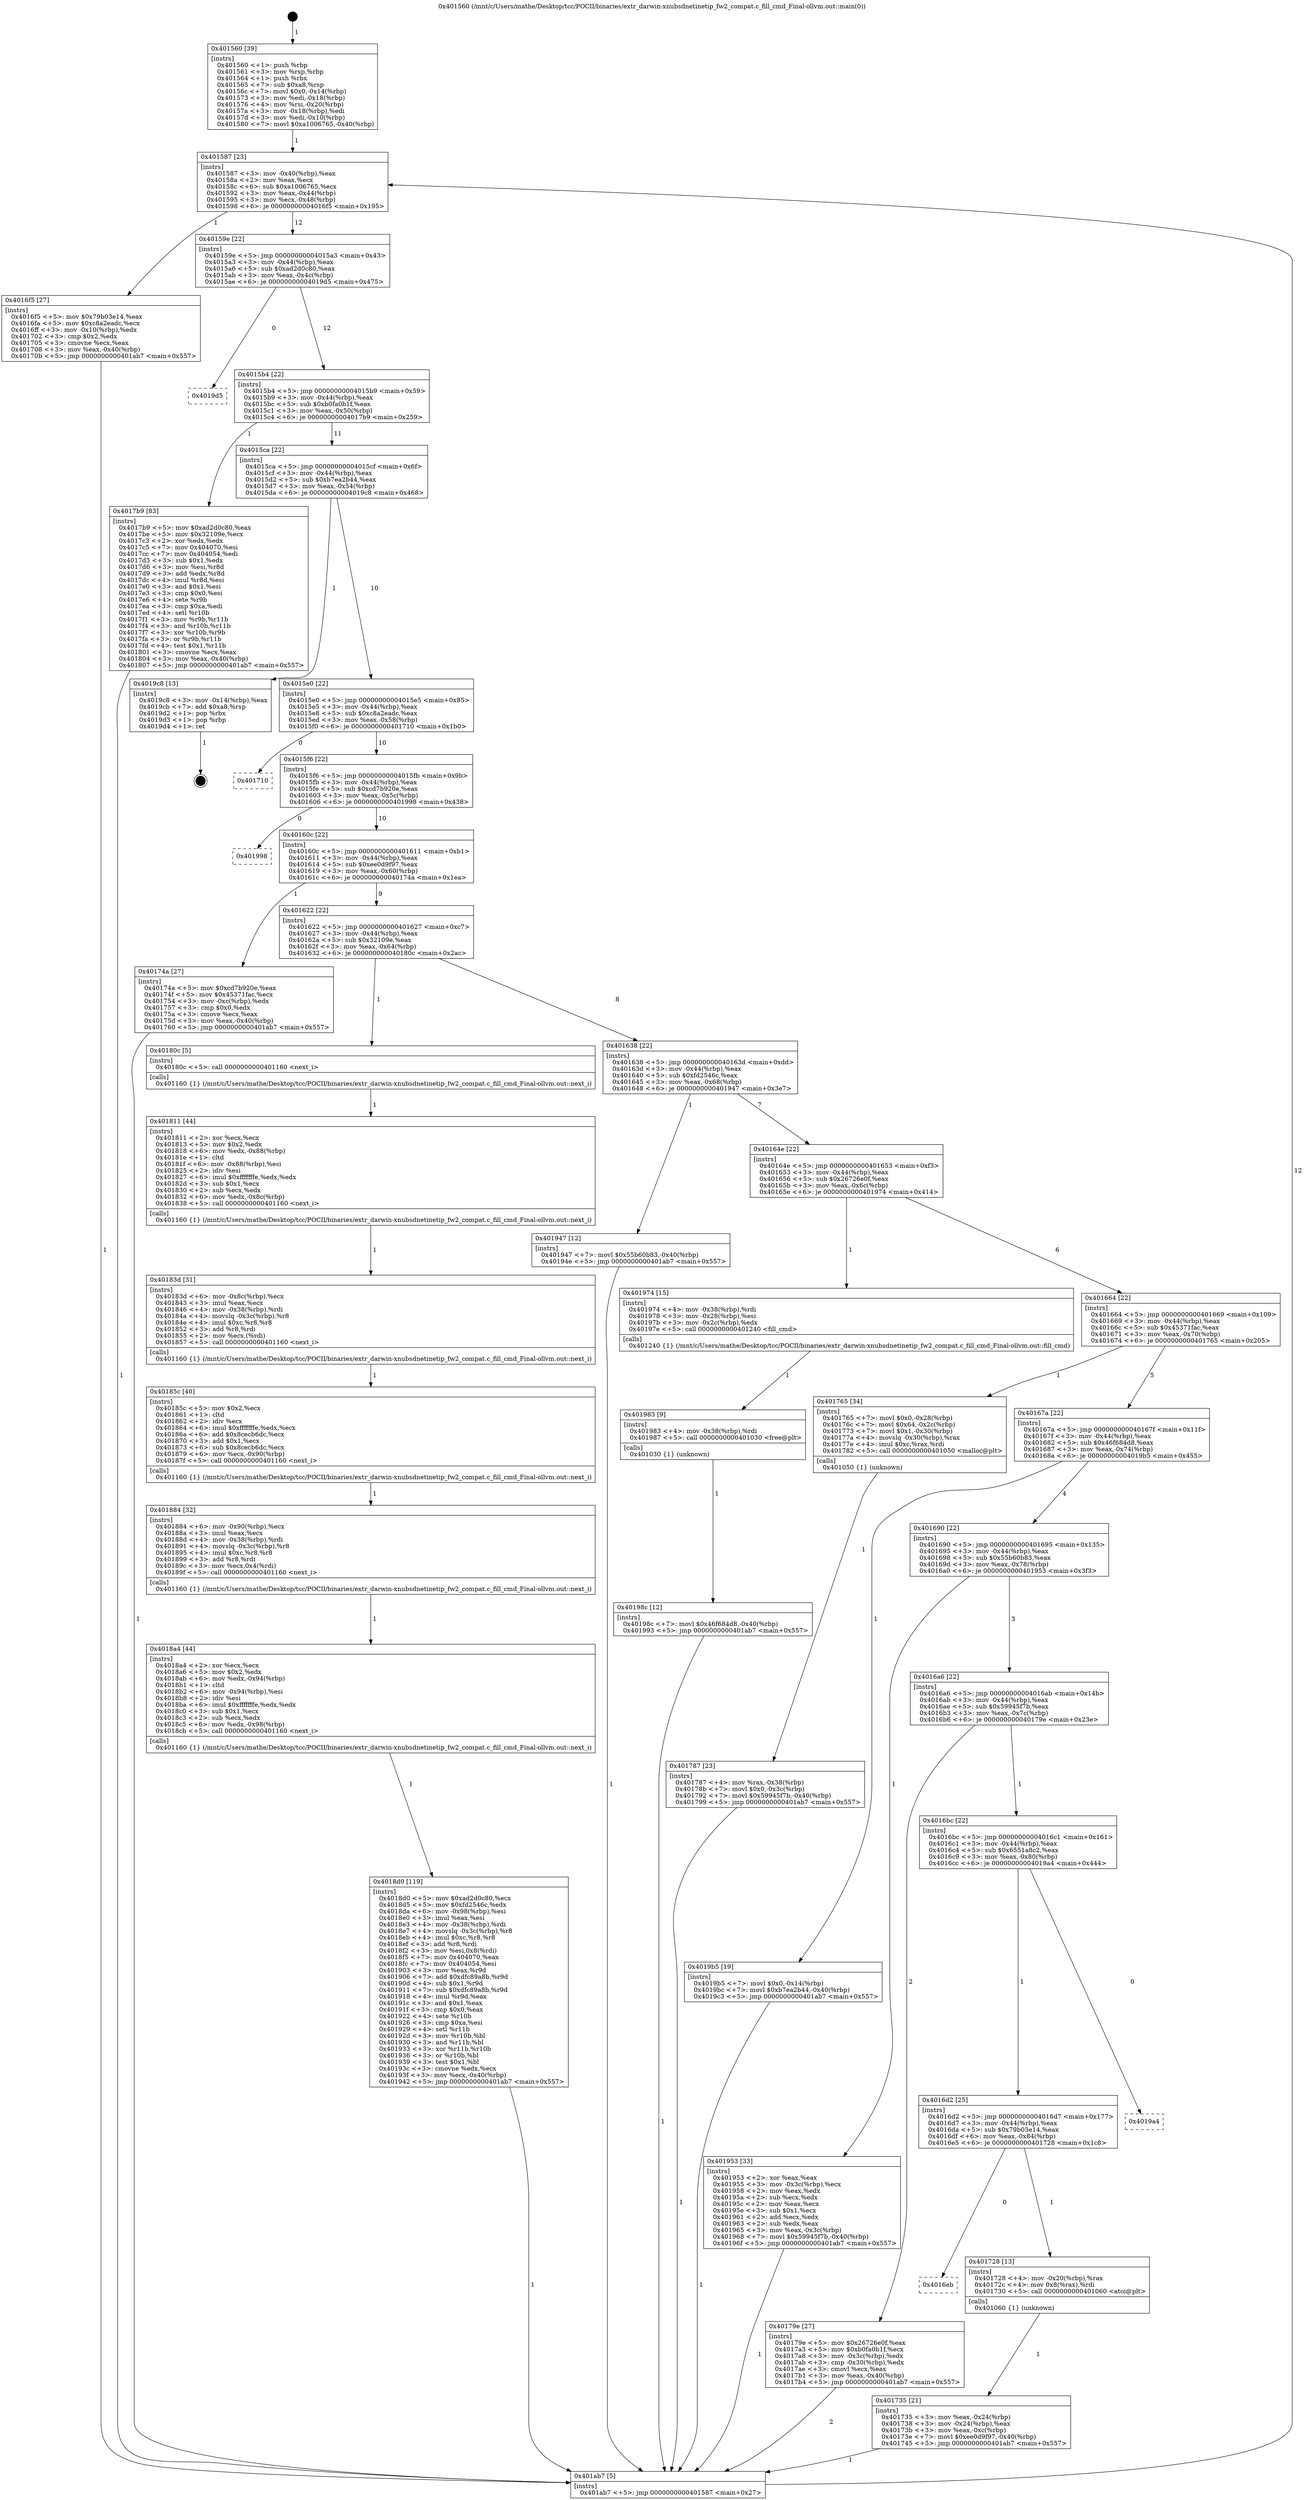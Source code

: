 digraph "0x401560" {
  label = "0x401560 (/mnt/c/Users/mathe/Desktop/tcc/POCII/binaries/extr_darwin-xnubsdnetinetip_fw2_compat.c_fill_cmd_Final-ollvm.out::main(0))"
  labelloc = "t"
  node[shape=record]

  Entry [label="",width=0.3,height=0.3,shape=circle,fillcolor=black,style=filled]
  "0x401587" [label="{
     0x401587 [23]\l
     | [instrs]\l
     &nbsp;&nbsp;0x401587 \<+3\>: mov -0x40(%rbp),%eax\l
     &nbsp;&nbsp;0x40158a \<+2\>: mov %eax,%ecx\l
     &nbsp;&nbsp;0x40158c \<+6\>: sub $0xa1006765,%ecx\l
     &nbsp;&nbsp;0x401592 \<+3\>: mov %eax,-0x44(%rbp)\l
     &nbsp;&nbsp;0x401595 \<+3\>: mov %ecx,-0x48(%rbp)\l
     &nbsp;&nbsp;0x401598 \<+6\>: je 00000000004016f5 \<main+0x195\>\l
  }"]
  "0x4016f5" [label="{
     0x4016f5 [27]\l
     | [instrs]\l
     &nbsp;&nbsp;0x4016f5 \<+5\>: mov $0x79b03e14,%eax\l
     &nbsp;&nbsp;0x4016fa \<+5\>: mov $0xc8a2eadc,%ecx\l
     &nbsp;&nbsp;0x4016ff \<+3\>: mov -0x10(%rbp),%edx\l
     &nbsp;&nbsp;0x401702 \<+3\>: cmp $0x2,%edx\l
     &nbsp;&nbsp;0x401705 \<+3\>: cmovne %ecx,%eax\l
     &nbsp;&nbsp;0x401708 \<+3\>: mov %eax,-0x40(%rbp)\l
     &nbsp;&nbsp;0x40170b \<+5\>: jmp 0000000000401ab7 \<main+0x557\>\l
  }"]
  "0x40159e" [label="{
     0x40159e [22]\l
     | [instrs]\l
     &nbsp;&nbsp;0x40159e \<+5\>: jmp 00000000004015a3 \<main+0x43\>\l
     &nbsp;&nbsp;0x4015a3 \<+3\>: mov -0x44(%rbp),%eax\l
     &nbsp;&nbsp;0x4015a6 \<+5\>: sub $0xad2d0c80,%eax\l
     &nbsp;&nbsp;0x4015ab \<+3\>: mov %eax,-0x4c(%rbp)\l
     &nbsp;&nbsp;0x4015ae \<+6\>: je 00000000004019d5 \<main+0x475\>\l
  }"]
  "0x401ab7" [label="{
     0x401ab7 [5]\l
     | [instrs]\l
     &nbsp;&nbsp;0x401ab7 \<+5\>: jmp 0000000000401587 \<main+0x27\>\l
  }"]
  "0x401560" [label="{
     0x401560 [39]\l
     | [instrs]\l
     &nbsp;&nbsp;0x401560 \<+1\>: push %rbp\l
     &nbsp;&nbsp;0x401561 \<+3\>: mov %rsp,%rbp\l
     &nbsp;&nbsp;0x401564 \<+1\>: push %rbx\l
     &nbsp;&nbsp;0x401565 \<+7\>: sub $0xa8,%rsp\l
     &nbsp;&nbsp;0x40156c \<+7\>: movl $0x0,-0x14(%rbp)\l
     &nbsp;&nbsp;0x401573 \<+3\>: mov %edi,-0x18(%rbp)\l
     &nbsp;&nbsp;0x401576 \<+4\>: mov %rsi,-0x20(%rbp)\l
     &nbsp;&nbsp;0x40157a \<+3\>: mov -0x18(%rbp),%edi\l
     &nbsp;&nbsp;0x40157d \<+3\>: mov %edi,-0x10(%rbp)\l
     &nbsp;&nbsp;0x401580 \<+7\>: movl $0xa1006765,-0x40(%rbp)\l
  }"]
  Exit [label="",width=0.3,height=0.3,shape=circle,fillcolor=black,style=filled,peripheries=2]
  "0x4019d5" [label="{
     0x4019d5\l
  }", style=dashed]
  "0x4015b4" [label="{
     0x4015b4 [22]\l
     | [instrs]\l
     &nbsp;&nbsp;0x4015b4 \<+5\>: jmp 00000000004015b9 \<main+0x59\>\l
     &nbsp;&nbsp;0x4015b9 \<+3\>: mov -0x44(%rbp),%eax\l
     &nbsp;&nbsp;0x4015bc \<+5\>: sub $0xb0fa0b1f,%eax\l
     &nbsp;&nbsp;0x4015c1 \<+3\>: mov %eax,-0x50(%rbp)\l
     &nbsp;&nbsp;0x4015c4 \<+6\>: je 00000000004017b9 \<main+0x259\>\l
  }"]
  "0x40198c" [label="{
     0x40198c [12]\l
     | [instrs]\l
     &nbsp;&nbsp;0x40198c \<+7\>: movl $0x46f684d8,-0x40(%rbp)\l
     &nbsp;&nbsp;0x401993 \<+5\>: jmp 0000000000401ab7 \<main+0x557\>\l
  }"]
  "0x4017b9" [label="{
     0x4017b9 [83]\l
     | [instrs]\l
     &nbsp;&nbsp;0x4017b9 \<+5\>: mov $0xad2d0c80,%eax\l
     &nbsp;&nbsp;0x4017be \<+5\>: mov $0x32109e,%ecx\l
     &nbsp;&nbsp;0x4017c3 \<+2\>: xor %edx,%edx\l
     &nbsp;&nbsp;0x4017c5 \<+7\>: mov 0x404070,%esi\l
     &nbsp;&nbsp;0x4017cc \<+7\>: mov 0x404054,%edi\l
     &nbsp;&nbsp;0x4017d3 \<+3\>: sub $0x1,%edx\l
     &nbsp;&nbsp;0x4017d6 \<+3\>: mov %esi,%r8d\l
     &nbsp;&nbsp;0x4017d9 \<+3\>: add %edx,%r8d\l
     &nbsp;&nbsp;0x4017dc \<+4\>: imul %r8d,%esi\l
     &nbsp;&nbsp;0x4017e0 \<+3\>: and $0x1,%esi\l
     &nbsp;&nbsp;0x4017e3 \<+3\>: cmp $0x0,%esi\l
     &nbsp;&nbsp;0x4017e6 \<+4\>: sete %r9b\l
     &nbsp;&nbsp;0x4017ea \<+3\>: cmp $0xa,%edi\l
     &nbsp;&nbsp;0x4017ed \<+4\>: setl %r10b\l
     &nbsp;&nbsp;0x4017f1 \<+3\>: mov %r9b,%r11b\l
     &nbsp;&nbsp;0x4017f4 \<+3\>: and %r10b,%r11b\l
     &nbsp;&nbsp;0x4017f7 \<+3\>: xor %r10b,%r9b\l
     &nbsp;&nbsp;0x4017fa \<+3\>: or %r9b,%r11b\l
     &nbsp;&nbsp;0x4017fd \<+4\>: test $0x1,%r11b\l
     &nbsp;&nbsp;0x401801 \<+3\>: cmovne %ecx,%eax\l
     &nbsp;&nbsp;0x401804 \<+3\>: mov %eax,-0x40(%rbp)\l
     &nbsp;&nbsp;0x401807 \<+5\>: jmp 0000000000401ab7 \<main+0x557\>\l
  }"]
  "0x4015ca" [label="{
     0x4015ca [22]\l
     | [instrs]\l
     &nbsp;&nbsp;0x4015ca \<+5\>: jmp 00000000004015cf \<main+0x6f\>\l
     &nbsp;&nbsp;0x4015cf \<+3\>: mov -0x44(%rbp),%eax\l
     &nbsp;&nbsp;0x4015d2 \<+5\>: sub $0xb7ea2b44,%eax\l
     &nbsp;&nbsp;0x4015d7 \<+3\>: mov %eax,-0x54(%rbp)\l
     &nbsp;&nbsp;0x4015da \<+6\>: je 00000000004019c8 \<main+0x468\>\l
  }"]
  "0x401983" [label="{
     0x401983 [9]\l
     | [instrs]\l
     &nbsp;&nbsp;0x401983 \<+4\>: mov -0x38(%rbp),%rdi\l
     &nbsp;&nbsp;0x401987 \<+5\>: call 0000000000401030 \<free@plt\>\l
     | [calls]\l
     &nbsp;&nbsp;0x401030 \{1\} (unknown)\l
  }"]
  "0x4019c8" [label="{
     0x4019c8 [13]\l
     | [instrs]\l
     &nbsp;&nbsp;0x4019c8 \<+3\>: mov -0x14(%rbp),%eax\l
     &nbsp;&nbsp;0x4019cb \<+7\>: add $0xa8,%rsp\l
     &nbsp;&nbsp;0x4019d2 \<+1\>: pop %rbx\l
     &nbsp;&nbsp;0x4019d3 \<+1\>: pop %rbp\l
     &nbsp;&nbsp;0x4019d4 \<+1\>: ret\l
  }"]
  "0x4015e0" [label="{
     0x4015e0 [22]\l
     | [instrs]\l
     &nbsp;&nbsp;0x4015e0 \<+5\>: jmp 00000000004015e5 \<main+0x85\>\l
     &nbsp;&nbsp;0x4015e5 \<+3\>: mov -0x44(%rbp),%eax\l
     &nbsp;&nbsp;0x4015e8 \<+5\>: sub $0xc8a2eadc,%eax\l
     &nbsp;&nbsp;0x4015ed \<+3\>: mov %eax,-0x58(%rbp)\l
     &nbsp;&nbsp;0x4015f0 \<+6\>: je 0000000000401710 \<main+0x1b0\>\l
  }"]
  "0x4018d0" [label="{
     0x4018d0 [119]\l
     | [instrs]\l
     &nbsp;&nbsp;0x4018d0 \<+5\>: mov $0xad2d0c80,%ecx\l
     &nbsp;&nbsp;0x4018d5 \<+5\>: mov $0xfd2546c,%edx\l
     &nbsp;&nbsp;0x4018da \<+6\>: mov -0x98(%rbp),%esi\l
     &nbsp;&nbsp;0x4018e0 \<+3\>: imul %eax,%esi\l
     &nbsp;&nbsp;0x4018e3 \<+4\>: mov -0x38(%rbp),%rdi\l
     &nbsp;&nbsp;0x4018e7 \<+4\>: movslq -0x3c(%rbp),%r8\l
     &nbsp;&nbsp;0x4018eb \<+4\>: imul $0xc,%r8,%r8\l
     &nbsp;&nbsp;0x4018ef \<+3\>: add %r8,%rdi\l
     &nbsp;&nbsp;0x4018f2 \<+3\>: mov %esi,0x8(%rdi)\l
     &nbsp;&nbsp;0x4018f5 \<+7\>: mov 0x404070,%eax\l
     &nbsp;&nbsp;0x4018fc \<+7\>: mov 0x404054,%esi\l
     &nbsp;&nbsp;0x401903 \<+3\>: mov %eax,%r9d\l
     &nbsp;&nbsp;0x401906 \<+7\>: add $0xdfc89a8b,%r9d\l
     &nbsp;&nbsp;0x40190d \<+4\>: sub $0x1,%r9d\l
     &nbsp;&nbsp;0x401911 \<+7\>: sub $0xdfc89a8b,%r9d\l
     &nbsp;&nbsp;0x401918 \<+4\>: imul %r9d,%eax\l
     &nbsp;&nbsp;0x40191c \<+3\>: and $0x1,%eax\l
     &nbsp;&nbsp;0x40191f \<+3\>: cmp $0x0,%eax\l
     &nbsp;&nbsp;0x401922 \<+4\>: sete %r10b\l
     &nbsp;&nbsp;0x401926 \<+3\>: cmp $0xa,%esi\l
     &nbsp;&nbsp;0x401929 \<+4\>: setl %r11b\l
     &nbsp;&nbsp;0x40192d \<+3\>: mov %r10b,%bl\l
     &nbsp;&nbsp;0x401930 \<+3\>: and %r11b,%bl\l
     &nbsp;&nbsp;0x401933 \<+3\>: xor %r11b,%r10b\l
     &nbsp;&nbsp;0x401936 \<+3\>: or %r10b,%bl\l
     &nbsp;&nbsp;0x401939 \<+3\>: test $0x1,%bl\l
     &nbsp;&nbsp;0x40193c \<+3\>: cmovne %edx,%ecx\l
     &nbsp;&nbsp;0x40193f \<+3\>: mov %ecx,-0x40(%rbp)\l
     &nbsp;&nbsp;0x401942 \<+5\>: jmp 0000000000401ab7 \<main+0x557\>\l
  }"]
  "0x401710" [label="{
     0x401710\l
  }", style=dashed]
  "0x4015f6" [label="{
     0x4015f6 [22]\l
     | [instrs]\l
     &nbsp;&nbsp;0x4015f6 \<+5\>: jmp 00000000004015fb \<main+0x9b\>\l
     &nbsp;&nbsp;0x4015fb \<+3\>: mov -0x44(%rbp),%eax\l
     &nbsp;&nbsp;0x4015fe \<+5\>: sub $0xcd7b920e,%eax\l
     &nbsp;&nbsp;0x401603 \<+3\>: mov %eax,-0x5c(%rbp)\l
     &nbsp;&nbsp;0x401606 \<+6\>: je 0000000000401998 \<main+0x438\>\l
  }"]
  "0x4018a4" [label="{
     0x4018a4 [44]\l
     | [instrs]\l
     &nbsp;&nbsp;0x4018a4 \<+2\>: xor %ecx,%ecx\l
     &nbsp;&nbsp;0x4018a6 \<+5\>: mov $0x2,%edx\l
     &nbsp;&nbsp;0x4018ab \<+6\>: mov %edx,-0x94(%rbp)\l
     &nbsp;&nbsp;0x4018b1 \<+1\>: cltd\l
     &nbsp;&nbsp;0x4018b2 \<+6\>: mov -0x94(%rbp),%esi\l
     &nbsp;&nbsp;0x4018b8 \<+2\>: idiv %esi\l
     &nbsp;&nbsp;0x4018ba \<+6\>: imul $0xfffffffe,%edx,%edx\l
     &nbsp;&nbsp;0x4018c0 \<+3\>: sub $0x1,%ecx\l
     &nbsp;&nbsp;0x4018c3 \<+2\>: sub %ecx,%edx\l
     &nbsp;&nbsp;0x4018c5 \<+6\>: mov %edx,-0x98(%rbp)\l
     &nbsp;&nbsp;0x4018cb \<+5\>: call 0000000000401160 \<next_i\>\l
     | [calls]\l
     &nbsp;&nbsp;0x401160 \{1\} (/mnt/c/Users/mathe/Desktop/tcc/POCII/binaries/extr_darwin-xnubsdnetinetip_fw2_compat.c_fill_cmd_Final-ollvm.out::next_i)\l
  }"]
  "0x401998" [label="{
     0x401998\l
  }", style=dashed]
  "0x40160c" [label="{
     0x40160c [22]\l
     | [instrs]\l
     &nbsp;&nbsp;0x40160c \<+5\>: jmp 0000000000401611 \<main+0xb1\>\l
     &nbsp;&nbsp;0x401611 \<+3\>: mov -0x44(%rbp),%eax\l
     &nbsp;&nbsp;0x401614 \<+5\>: sub $0xee0d9f97,%eax\l
     &nbsp;&nbsp;0x401619 \<+3\>: mov %eax,-0x60(%rbp)\l
     &nbsp;&nbsp;0x40161c \<+6\>: je 000000000040174a \<main+0x1ea\>\l
  }"]
  "0x401884" [label="{
     0x401884 [32]\l
     | [instrs]\l
     &nbsp;&nbsp;0x401884 \<+6\>: mov -0x90(%rbp),%ecx\l
     &nbsp;&nbsp;0x40188a \<+3\>: imul %eax,%ecx\l
     &nbsp;&nbsp;0x40188d \<+4\>: mov -0x38(%rbp),%rdi\l
     &nbsp;&nbsp;0x401891 \<+4\>: movslq -0x3c(%rbp),%r8\l
     &nbsp;&nbsp;0x401895 \<+4\>: imul $0xc,%r8,%r8\l
     &nbsp;&nbsp;0x401899 \<+3\>: add %r8,%rdi\l
     &nbsp;&nbsp;0x40189c \<+3\>: mov %ecx,0x4(%rdi)\l
     &nbsp;&nbsp;0x40189f \<+5\>: call 0000000000401160 \<next_i\>\l
     | [calls]\l
     &nbsp;&nbsp;0x401160 \{1\} (/mnt/c/Users/mathe/Desktop/tcc/POCII/binaries/extr_darwin-xnubsdnetinetip_fw2_compat.c_fill_cmd_Final-ollvm.out::next_i)\l
  }"]
  "0x40174a" [label="{
     0x40174a [27]\l
     | [instrs]\l
     &nbsp;&nbsp;0x40174a \<+5\>: mov $0xcd7b920e,%eax\l
     &nbsp;&nbsp;0x40174f \<+5\>: mov $0x45371fac,%ecx\l
     &nbsp;&nbsp;0x401754 \<+3\>: mov -0xc(%rbp),%edx\l
     &nbsp;&nbsp;0x401757 \<+3\>: cmp $0x0,%edx\l
     &nbsp;&nbsp;0x40175a \<+3\>: cmove %ecx,%eax\l
     &nbsp;&nbsp;0x40175d \<+3\>: mov %eax,-0x40(%rbp)\l
     &nbsp;&nbsp;0x401760 \<+5\>: jmp 0000000000401ab7 \<main+0x557\>\l
  }"]
  "0x401622" [label="{
     0x401622 [22]\l
     | [instrs]\l
     &nbsp;&nbsp;0x401622 \<+5\>: jmp 0000000000401627 \<main+0xc7\>\l
     &nbsp;&nbsp;0x401627 \<+3\>: mov -0x44(%rbp),%eax\l
     &nbsp;&nbsp;0x40162a \<+5\>: sub $0x32109e,%eax\l
     &nbsp;&nbsp;0x40162f \<+3\>: mov %eax,-0x64(%rbp)\l
     &nbsp;&nbsp;0x401632 \<+6\>: je 000000000040180c \<main+0x2ac\>\l
  }"]
  "0x40185c" [label="{
     0x40185c [40]\l
     | [instrs]\l
     &nbsp;&nbsp;0x40185c \<+5\>: mov $0x2,%ecx\l
     &nbsp;&nbsp;0x401861 \<+1\>: cltd\l
     &nbsp;&nbsp;0x401862 \<+2\>: idiv %ecx\l
     &nbsp;&nbsp;0x401864 \<+6\>: imul $0xfffffffe,%edx,%ecx\l
     &nbsp;&nbsp;0x40186a \<+6\>: add $0x8cecb6dc,%ecx\l
     &nbsp;&nbsp;0x401870 \<+3\>: add $0x1,%ecx\l
     &nbsp;&nbsp;0x401873 \<+6\>: sub $0x8cecb6dc,%ecx\l
     &nbsp;&nbsp;0x401879 \<+6\>: mov %ecx,-0x90(%rbp)\l
     &nbsp;&nbsp;0x40187f \<+5\>: call 0000000000401160 \<next_i\>\l
     | [calls]\l
     &nbsp;&nbsp;0x401160 \{1\} (/mnt/c/Users/mathe/Desktop/tcc/POCII/binaries/extr_darwin-xnubsdnetinetip_fw2_compat.c_fill_cmd_Final-ollvm.out::next_i)\l
  }"]
  "0x40180c" [label="{
     0x40180c [5]\l
     | [instrs]\l
     &nbsp;&nbsp;0x40180c \<+5\>: call 0000000000401160 \<next_i\>\l
     | [calls]\l
     &nbsp;&nbsp;0x401160 \{1\} (/mnt/c/Users/mathe/Desktop/tcc/POCII/binaries/extr_darwin-xnubsdnetinetip_fw2_compat.c_fill_cmd_Final-ollvm.out::next_i)\l
  }"]
  "0x401638" [label="{
     0x401638 [22]\l
     | [instrs]\l
     &nbsp;&nbsp;0x401638 \<+5\>: jmp 000000000040163d \<main+0xdd\>\l
     &nbsp;&nbsp;0x40163d \<+3\>: mov -0x44(%rbp),%eax\l
     &nbsp;&nbsp;0x401640 \<+5\>: sub $0xfd2546c,%eax\l
     &nbsp;&nbsp;0x401645 \<+3\>: mov %eax,-0x68(%rbp)\l
     &nbsp;&nbsp;0x401648 \<+6\>: je 0000000000401947 \<main+0x3e7\>\l
  }"]
  "0x40183d" [label="{
     0x40183d [31]\l
     | [instrs]\l
     &nbsp;&nbsp;0x40183d \<+6\>: mov -0x8c(%rbp),%ecx\l
     &nbsp;&nbsp;0x401843 \<+3\>: imul %eax,%ecx\l
     &nbsp;&nbsp;0x401846 \<+4\>: mov -0x38(%rbp),%rdi\l
     &nbsp;&nbsp;0x40184a \<+4\>: movslq -0x3c(%rbp),%r8\l
     &nbsp;&nbsp;0x40184e \<+4\>: imul $0xc,%r8,%r8\l
     &nbsp;&nbsp;0x401852 \<+3\>: add %r8,%rdi\l
     &nbsp;&nbsp;0x401855 \<+2\>: mov %ecx,(%rdi)\l
     &nbsp;&nbsp;0x401857 \<+5\>: call 0000000000401160 \<next_i\>\l
     | [calls]\l
     &nbsp;&nbsp;0x401160 \{1\} (/mnt/c/Users/mathe/Desktop/tcc/POCII/binaries/extr_darwin-xnubsdnetinetip_fw2_compat.c_fill_cmd_Final-ollvm.out::next_i)\l
  }"]
  "0x401947" [label="{
     0x401947 [12]\l
     | [instrs]\l
     &nbsp;&nbsp;0x401947 \<+7\>: movl $0x55b60b83,-0x40(%rbp)\l
     &nbsp;&nbsp;0x40194e \<+5\>: jmp 0000000000401ab7 \<main+0x557\>\l
  }"]
  "0x40164e" [label="{
     0x40164e [22]\l
     | [instrs]\l
     &nbsp;&nbsp;0x40164e \<+5\>: jmp 0000000000401653 \<main+0xf3\>\l
     &nbsp;&nbsp;0x401653 \<+3\>: mov -0x44(%rbp),%eax\l
     &nbsp;&nbsp;0x401656 \<+5\>: sub $0x26726e0f,%eax\l
     &nbsp;&nbsp;0x40165b \<+3\>: mov %eax,-0x6c(%rbp)\l
     &nbsp;&nbsp;0x40165e \<+6\>: je 0000000000401974 \<main+0x414\>\l
  }"]
  "0x401811" [label="{
     0x401811 [44]\l
     | [instrs]\l
     &nbsp;&nbsp;0x401811 \<+2\>: xor %ecx,%ecx\l
     &nbsp;&nbsp;0x401813 \<+5\>: mov $0x2,%edx\l
     &nbsp;&nbsp;0x401818 \<+6\>: mov %edx,-0x88(%rbp)\l
     &nbsp;&nbsp;0x40181e \<+1\>: cltd\l
     &nbsp;&nbsp;0x40181f \<+6\>: mov -0x88(%rbp),%esi\l
     &nbsp;&nbsp;0x401825 \<+2\>: idiv %esi\l
     &nbsp;&nbsp;0x401827 \<+6\>: imul $0xfffffffe,%edx,%edx\l
     &nbsp;&nbsp;0x40182d \<+3\>: sub $0x1,%ecx\l
     &nbsp;&nbsp;0x401830 \<+2\>: sub %ecx,%edx\l
     &nbsp;&nbsp;0x401832 \<+6\>: mov %edx,-0x8c(%rbp)\l
     &nbsp;&nbsp;0x401838 \<+5\>: call 0000000000401160 \<next_i\>\l
     | [calls]\l
     &nbsp;&nbsp;0x401160 \{1\} (/mnt/c/Users/mathe/Desktop/tcc/POCII/binaries/extr_darwin-xnubsdnetinetip_fw2_compat.c_fill_cmd_Final-ollvm.out::next_i)\l
  }"]
  "0x401974" [label="{
     0x401974 [15]\l
     | [instrs]\l
     &nbsp;&nbsp;0x401974 \<+4\>: mov -0x38(%rbp),%rdi\l
     &nbsp;&nbsp;0x401978 \<+3\>: mov -0x28(%rbp),%esi\l
     &nbsp;&nbsp;0x40197b \<+3\>: mov -0x2c(%rbp),%edx\l
     &nbsp;&nbsp;0x40197e \<+5\>: call 0000000000401240 \<fill_cmd\>\l
     | [calls]\l
     &nbsp;&nbsp;0x401240 \{1\} (/mnt/c/Users/mathe/Desktop/tcc/POCII/binaries/extr_darwin-xnubsdnetinetip_fw2_compat.c_fill_cmd_Final-ollvm.out::fill_cmd)\l
  }"]
  "0x401664" [label="{
     0x401664 [22]\l
     | [instrs]\l
     &nbsp;&nbsp;0x401664 \<+5\>: jmp 0000000000401669 \<main+0x109\>\l
     &nbsp;&nbsp;0x401669 \<+3\>: mov -0x44(%rbp),%eax\l
     &nbsp;&nbsp;0x40166c \<+5\>: sub $0x45371fac,%eax\l
     &nbsp;&nbsp;0x401671 \<+3\>: mov %eax,-0x70(%rbp)\l
     &nbsp;&nbsp;0x401674 \<+6\>: je 0000000000401765 \<main+0x205\>\l
  }"]
  "0x401787" [label="{
     0x401787 [23]\l
     | [instrs]\l
     &nbsp;&nbsp;0x401787 \<+4\>: mov %rax,-0x38(%rbp)\l
     &nbsp;&nbsp;0x40178b \<+7\>: movl $0x0,-0x3c(%rbp)\l
     &nbsp;&nbsp;0x401792 \<+7\>: movl $0x59945f7b,-0x40(%rbp)\l
     &nbsp;&nbsp;0x401799 \<+5\>: jmp 0000000000401ab7 \<main+0x557\>\l
  }"]
  "0x401765" [label="{
     0x401765 [34]\l
     | [instrs]\l
     &nbsp;&nbsp;0x401765 \<+7\>: movl $0x0,-0x28(%rbp)\l
     &nbsp;&nbsp;0x40176c \<+7\>: movl $0x64,-0x2c(%rbp)\l
     &nbsp;&nbsp;0x401773 \<+7\>: movl $0x1,-0x30(%rbp)\l
     &nbsp;&nbsp;0x40177a \<+4\>: movslq -0x30(%rbp),%rax\l
     &nbsp;&nbsp;0x40177e \<+4\>: imul $0xc,%rax,%rdi\l
     &nbsp;&nbsp;0x401782 \<+5\>: call 0000000000401050 \<malloc@plt\>\l
     | [calls]\l
     &nbsp;&nbsp;0x401050 \{1\} (unknown)\l
  }"]
  "0x40167a" [label="{
     0x40167a [22]\l
     | [instrs]\l
     &nbsp;&nbsp;0x40167a \<+5\>: jmp 000000000040167f \<main+0x11f\>\l
     &nbsp;&nbsp;0x40167f \<+3\>: mov -0x44(%rbp),%eax\l
     &nbsp;&nbsp;0x401682 \<+5\>: sub $0x46f684d8,%eax\l
     &nbsp;&nbsp;0x401687 \<+3\>: mov %eax,-0x74(%rbp)\l
     &nbsp;&nbsp;0x40168a \<+6\>: je 00000000004019b5 \<main+0x455\>\l
  }"]
  "0x401735" [label="{
     0x401735 [21]\l
     | [instrs]\l
     &nbsp;&nbsp;0x401735 \<+3\>: mov %eax,-0x24(%rbp)\l
     &nbsp;&nbsp;0x401738 \<+3\>: mov -0x24(%rbp),%eax\l
     &nbsp;&nbsp;0x40173b \<+3\>: mov %eax,-0xc(%rbp)\l
     &nbsp;&nbsp;0x40173e \<+7\>: movl $0xee0d9f97,-0x40(%rbp)\l
     &nbsp;&nbsp;0x401745 \<+5\>: jmp 0000000000401ab7 \<main+0x557\>\l
  }"]
  "0x4019b5" [label="{
     0x4019b5 [19]\l
     | [instrs]\l
     &nbsp;&nbsp;0x4019b5 \<+7\>: movl $0x0,-0x14(%rbp)\l
     &nbsp;&nbsp;0x4019bc \<+7\>: movl $0xb7ea2b44,-0x40(%rbp)\l
     &nbsp;&nbsp;0x4019c3 \<+5\>: jmp 0000000000401ab7 \<main+0x557\>\l
  }"]
  "0x401690" [label="{
     0x401690 [22]\l
     | [instrs]\l
     &nbsp;&nbsp;0x401690 \<+5\>: jmp 0000000000401695 \<main+0x135\>\l
     &nbsp;&nbsp;0x401695 \<+3\>: mov -0x44(%rbp),%eax\l
     &nbsp;&nbsp;0x401698 \<+5\>: sub $0x55b60b83,%eax\l
     &nbsp;&nbsp;0x40169d \<+3\>: mov %eax,-0x78(%rbp)\l
     &nbsp;&nbsp;0x4016a0 \<+6\>: je 0000000000401953 \<main+0x3f3\>\l
  }"]
  "0x4016eb" [label="{
     0x4016eb\l
  }", style=dashed]
  "0x401953" [label="{
     0x401953 [33]\l
     | [instrs]\l
     &nbsp;&nbsp;0x401953 \<+2\>: xor %eax,%eax\l
     &nbsp;&nbsp;0x401955 \<+3\>: mov -0x3c(%rbp),%ecx\l
     &nbsp;&nbsp;0x401958 \<+2\>: mov %eax,%edx\l
     &nbsp;&nbsp;0x40195a \<+2\>: sub %ecx,%edx\l
     &nbsp;&nbsp;0x40195c \<+2\>: mov %eax,%ecx\l
     &nbsp;&nbsp;0x40195e \<+3\>: sub $0x1,%ecx\l
     &nbsp;&nbsp;0x401961 \<+2\>: add %ecx,%edx\l
     &nbsp;&nbsp;0x401963 \<+2\>: sub %edx,%eax\l
     &nbsp;&nbsp;0x401965 \<+3\>: mov %eax,-0x3c(%rbp)\l
     &nbsp;&nbsp;0x401968 \<+7\>: movl $0x59945f7b,-0x40(%rbp)\l
     &nbsp;&nbsp;0x40196f \<+5\>: jmp 0000000000401ab7 \<main+0x557\>\l
  }"]
  "0x4016a6" [label="{
     0x4016a6 [22]\l
     | [instrs]\l
     &nbsp;&nbsp;0x4016a6 \<+5\>: jmp 00000000004016ab \<main+0x14b\>\l
     &nbsp;&nbsp;0x4016ab \<+3\>: mov -0x44(%rbp),%eax\l
     &nbsp;&nbsp;0x4016ae \<+5\>: sub $0x59945f7b,%eax\l
     &nbsp;&nbsp;0x4016b3 \<+3\>: mov %eax,-0x7c(%rbp)\l
     &nbsp;&nbsp;0x4016b6 \<+6\>: je 000000000040179e \<main+0x23e\>\l
  }"]
  "0x401728" [label="{
     0x401728 [13]\l
     | [instrs]\l
     &nbsp;&nbsp;0x401728 \<+4\>: mov -0x20(%rbp),%rax\l
     &nbsp;&nbsp;0x40172c \<+4\>: mov 0x8(%rax),%rdi\l
     &nbsp;&nbsp;0x401730 \<+5\>: call 0000000000401060 \<atoi@plt\>\l
     | [calls]\l
     &nbsp;&nbsp;0x401060 \{1\} (unknown)\l
  }"]
  "0x40179e" [label="{
     0x40179e [27]\l
     | [instrs]\l
     &nbsp;&nbsp;0x40179e \<+5\>: mov $0x26726e0f,%eax\l
     &nbsp;&nbsp;0x4017a3 \<+5\>: mov $0xb0fa0b1f,%ecx\l
     &nbsp;&nbsp;0x4017a8 \<+3\>: mov -0x3c(%rbp),%edx\l
     &nbsp;&nbsp;0x4017ab \<+3\>: cmp -0x30(%rbp),%edx\l
     &nbsp;&nbsp;0x4017ae \<+3\>: cmovl %ecx,%eax\l
     &nbsp;&nbsp;0x4017b1 \<+3\>: mov %eax,-0x40(%rbp)\l
     &nbsp;&nbsp;0x4017b4 \<+5\>: jmp 0000000000401ab7 \<main+0x557\>\l
  }"]
  "0x4016bc" [label="{
     0x4016bc [22]\l
     | [instrs]\l
     &nbsp;&nbsp;0x4016bc \<+5\>: jmp 00000000004016c1 \<main+0x161\>\l
     &nbsp;&nbsp;0x4016c1 \<+3\>: mov -0x44(%rbp),%eax\l
     &nbsp;&nbsp;0x4016c4 \<+5\>: sub $0x6551a8c2,%eax\l
     &nbsp;&nbsp;0x4016c9 \<+3\>: mov %eax,-0x80(%rbp)\l
     &nbsp;&nbsp;0x4016cc \<+6\>: je 00000000004019a4 \<main+0x444\>\l
  }"]
  "0x4016d2" [label="{
     0x4016d2 [25]\l
     | [instrs]\l
     &nbsp;&nbsp;0x4016d2 \<+5\>: jmp 00000000004016d7 \<main+0x177\>\l
     &nbsp;&nbsp;0x4016d7 \<+3\>: mov -0x44(%rbp),%eax\l
     &nbsp;&nbsp;0x4016da \<+5\>: sub $0x79b03e14,%eax\l
     &nbsp;&nbsp;0x4016df \<+6\>: mov %eax,-0x84(%rbp)\l
     &nbsp;&nbsp;0x4016e5 \<+6\>: je 0000000000401728 \<main+0x1c8\>\l
  }"]
  "0x4019a4" [label="{
     0x4019a4\l
  }", style=dashed]
  Entry -> "0x401560" [label=" 1"]
  "0x401587" -> "0x4016f5" [label=" 1"]
  "0x401587" -> "0x40159e" [label=" 12"]
  "0x4016f5" -> "0x401ab7" [label=" 1"]
  "0x401560" -> "0x401587" [label=" 1"]
  "0x401ab7" -> "0x401587" [label=" 12"]
  "0x4019c8" -> Exit [label=" 1"]
  "0x40159e" -> "0x4019d5" [label=" 0"]
  "0x40159e" -> "0x4015b4" [label=" 12"]
  "0x4019b5" -> "0x401ab7" [label=" 1"]
  "0x4015b4" -> "0x4017b9" [label=" 1"]
  "0x4015b4" -> "0x4015ca" [label=" 11"]
  "0x40198c" -> "0x401ab7" [label=" 1"]
  "0x4015ca" -> "0x4019c8" [label=" 1"]
  "0x4015ca" -> "0x4015e0" [label=" 10"]
  "0x401983" -> "0x40198c" [label=" 1"]
  "0x4015e0" -> "0x401710" [label=" 0"]
  "0x4015e0" -> "0x4015f6" [label=" 10"]
  "0x401974" -> "0x401983" [label=" 1"]
  "0x4015f6" -> "0x401998" [label=" 0"]
  "0x4015f6" -> "0x40160c" [label=" 10"]
  "0x401953" -> "0x401ab7" [label=" 1"]
  "0x40160c" -> "0x40174a" [label=" 1"]
  "0x40160c" -> "0x401622" [label=" 9"]
  "0x401947" -> "0x401ab7" [label=" 1"]
  "0x401622" -> "0x40180c" [label=" 1"]
  "0x401622" -> "0x401638" [label=" 8"]
  "0x4018d0" -> "0x401ab7" [label=" 1"]
  "0x401638" -> "0x401947" [label=" 1"]
  "0x401638" -> "0x40164e" [label=" 7"]
  "0x4018a4" -> "0x4018d0" [label=" 1"]
  "0x40164e" -> "0x401974" [label=" 1"]
  "0x40164e" -> "0x401664" [label=" 6"]
  "0x401884" -> "0x4018a4" [label=" 1"]
  "0x401664" -> "0x401765" [label=" 1"]
  "0x401664" -> "0x40167a" [label=" 5"]
  "0x40185c" -> "0x401884" [label=" 1"]
  "0x40167a" -> "0x4019b5" [label=" 1"]
  "0x40167a" -> "0x401690" [label=" 4"]
  "0x40183d" -> "0x40185c" [label=" 1"]
  "0x401690" -> "0x401953" [label=" 1"]
  "0x401690" -> "0x4016a6" [label=" 3"]
  "0x401811" -> "0x40183d" [label=" 1"]
  "0x4016a6" -> "0x40179e" [label=" 2"]
  "0x4016a6" -> "0x4016bc" [label=" 1"]
  "0x40180c" -> "0x401811" [label=" 1"]
  "0x4016bc" -> "0x4019a4" [label=" 0"]
  "0x4016bc" -> "0x4016d2" [label=" 1"]
  "0x4017b9" -> "0x401ab7" [label=" 1"]
  "0x4016d2" -> "0x401728" [label=" 1"]
  "0x4016d2" -> "0x4016eb" [label=" 0"]
  "0x401728" -> "0x401735" [label=" 1"]
  "0x401735" -> "0x401ab7" [label=" 1"]
  "0x40174a" -> "0x401ab7" [label=" 1"]
  "0x401765" -> "0x401787" [label=" 1"]
  "0x401787" -> "0x401ab7" [label=" 1"]
  "0x40179e" -> "0x401ab7" [label=" 2"]
}

